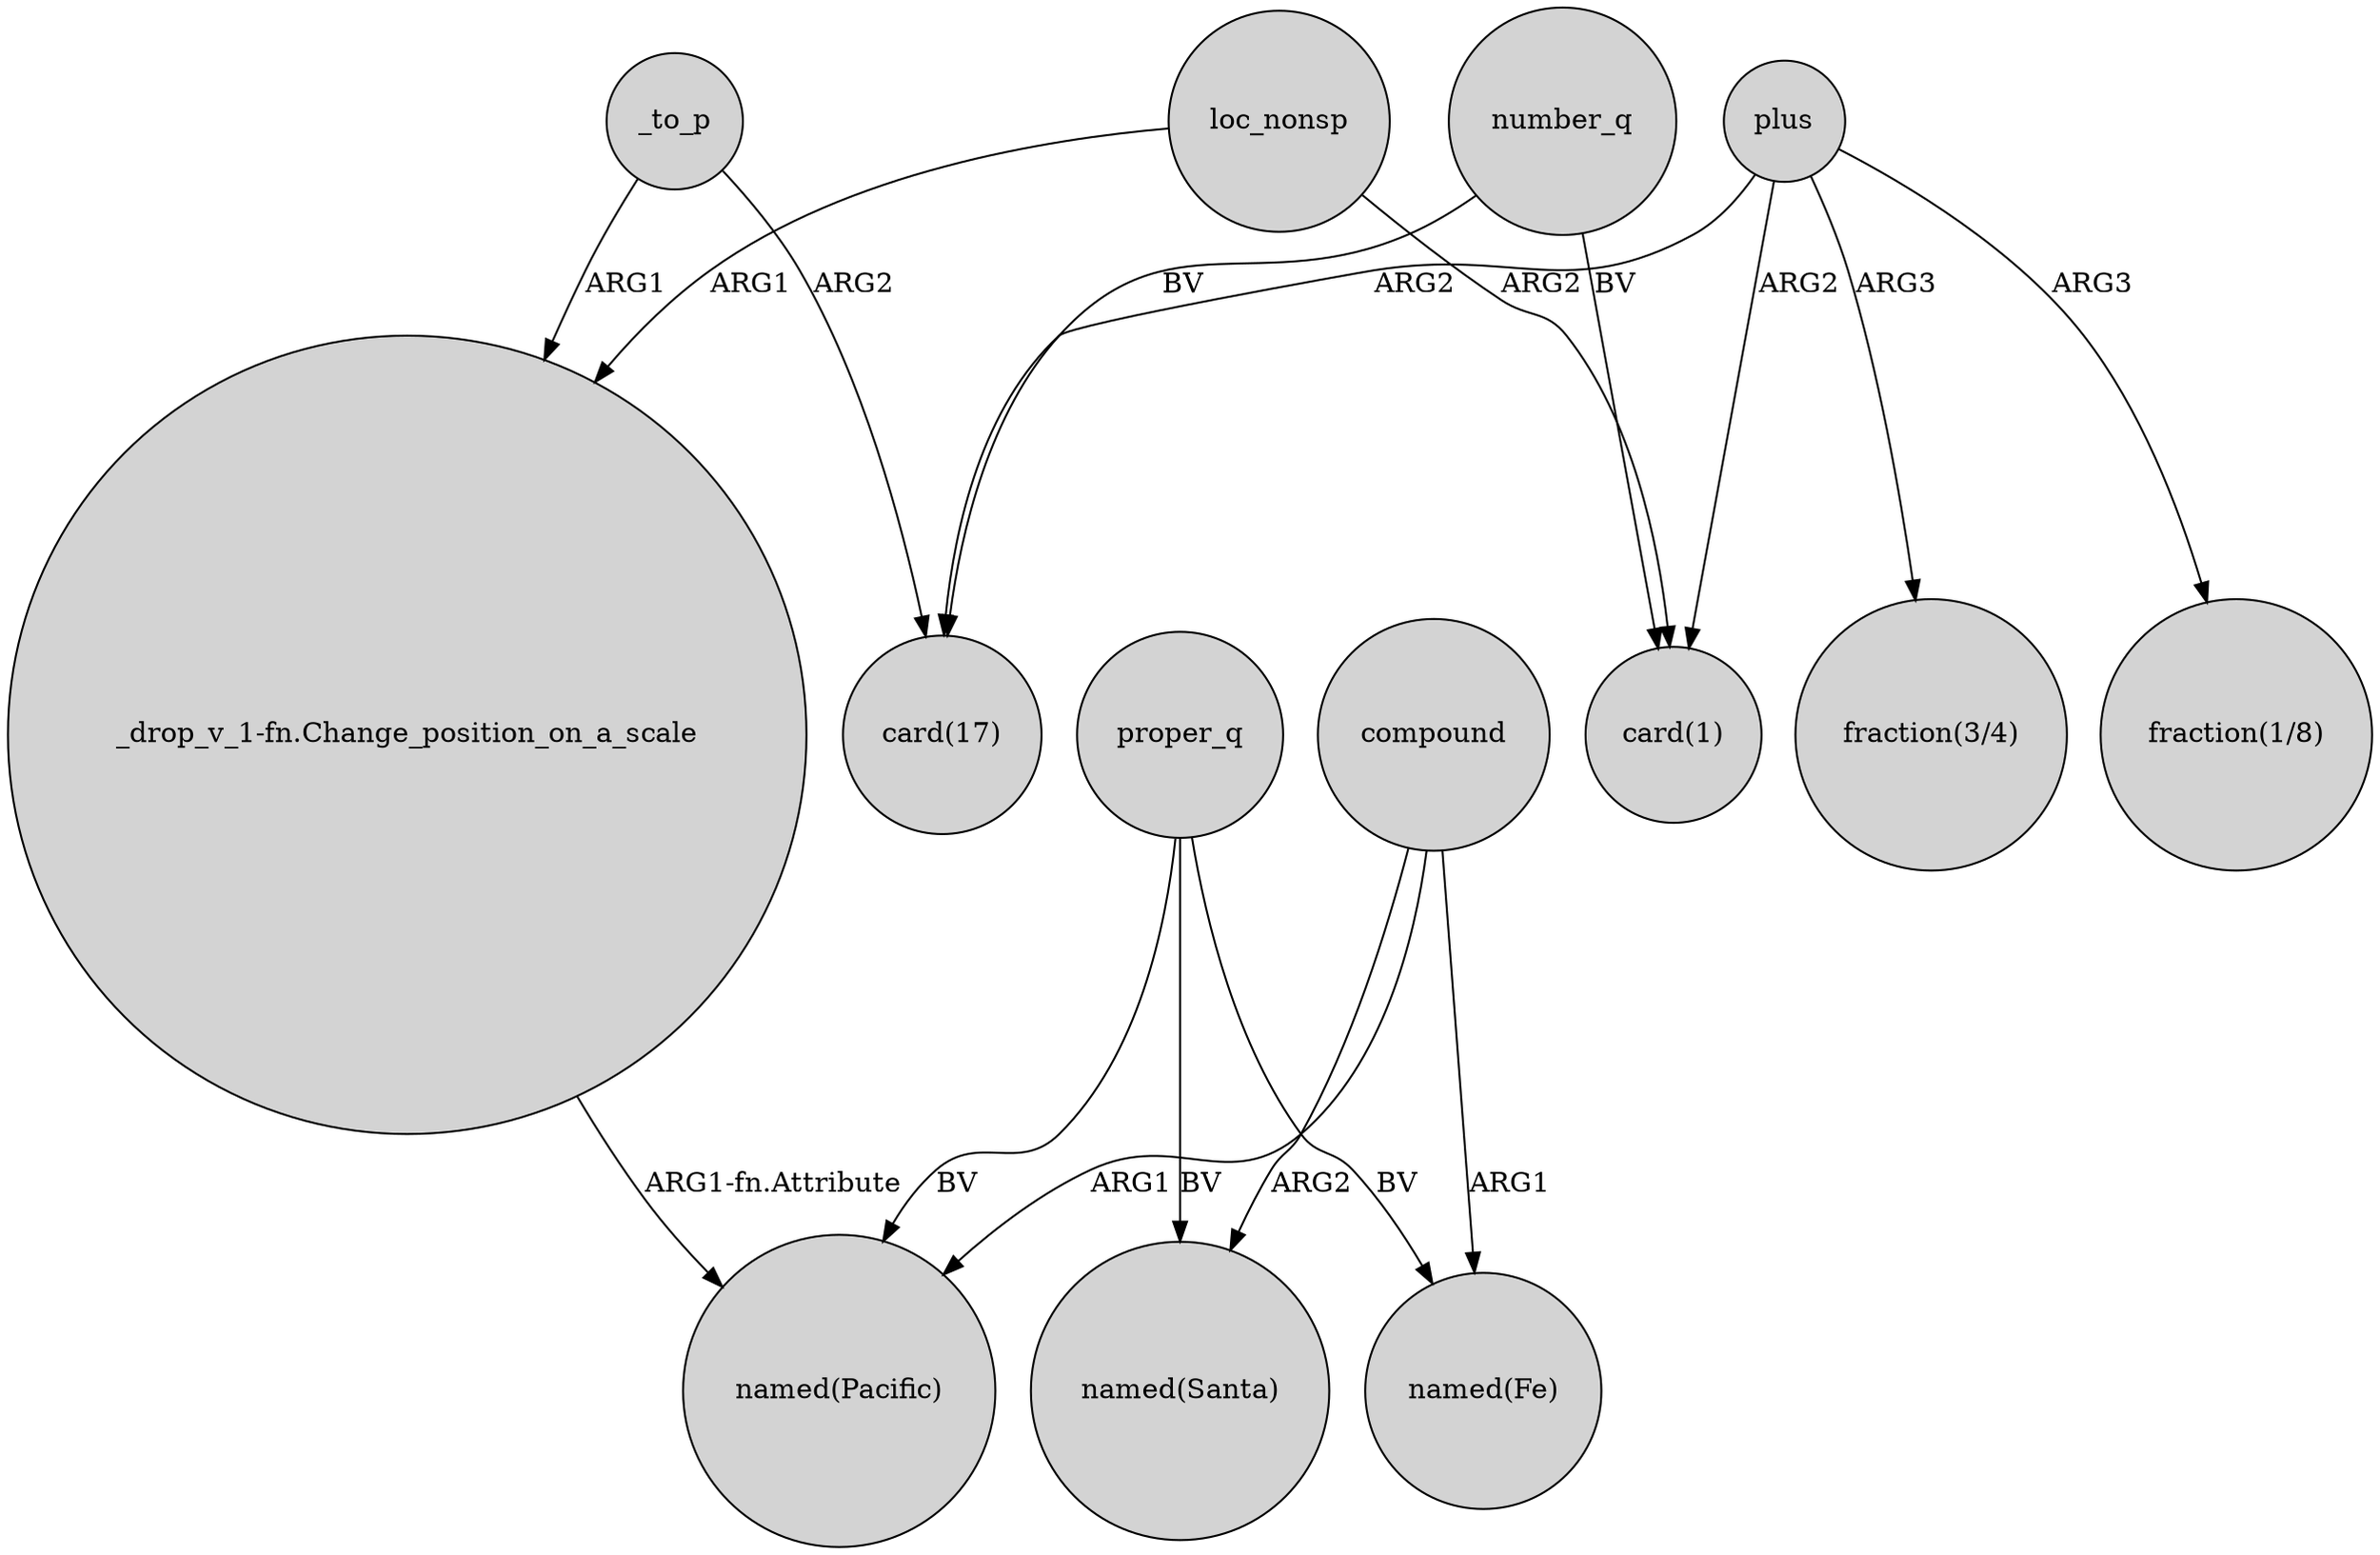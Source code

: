 digraph {
	node [shape=circle style=filled]
	number_q -> "card(17)" [label=BV]
	_to_p -> "_drop_v_1-fn.Change_position_on_a_scale" [label=ARG1]
	"_drop_v_1-fn.Change_position_on_a_scale" -> "named(Pacific)" [label="ARG1-fn.Attribute"]
	proper_q -> "named(Pacific)" [label=BV]
	proper_q -> "named(Santa)" [label=BV]
	plus -> "fraction(3/4)" [label=ARG3]
	proper_q -> "named(Fe)" [label=BV]
	loc_nonsp -> "card(1)" [label=ARG2]
	compound -> "named(Santa)" [label=ARG2]
	number_q -> "card(1)" [label=BV]
	plus -> "card(1)" [label=ARG2]
	_to_p -> "card(17)" [label=ARG2]
	compound -> "named(Pacific)" [label=ARG1]
	compound -> "named(Fe)" [label=ARG1]
	loc_nonsp -> "_drop_v_1-fn.Change_position_on_a_scale" [label=ARG1]
	plus -> "card(17)" [label=ARG2]
	plus -> "fraction(1/8)" [label=ARG3]
}
